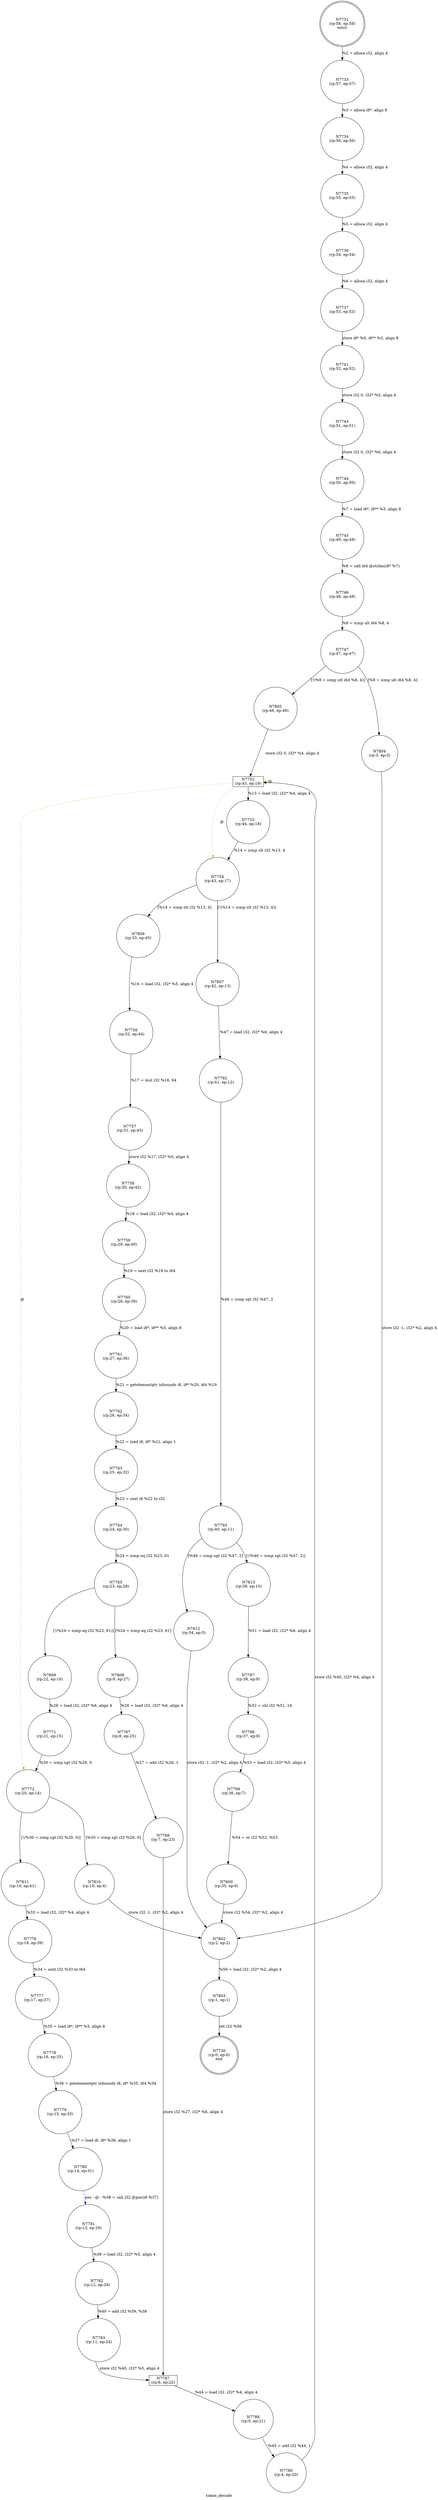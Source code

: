digraph token_decode {
label="token_decode"
7730 [label="N7730\n(rp:0, ep:0)\nexit", shape="doublecircle"]
7731 [label="N7731\n(rp:58, ep:58)\nentry", shape="doublecircle"]
7731 -> 7733 [label="%2 = alloca i32, align 4"]
7733 [label="N7733\n(rp:57, ep:57)", shape="circle"]
7733 -> 7734 [label="%3 = alloca i8*, align 8"]
7734 [label="N7734\n(rp:56, ep:56)", shape="circle"]
7734 -> 7735 [label="%4 = alloca i32, align 4"]
7735 [label="N7735\n(rp:55, ep:55)", shape="circle"]
7735 -> 7736 [label="%5 = alloca i32, align 4"]
7736 [label="N7736\n(rp:54, ep:54)", shape="circle"]
7736 -> 7737 [label="%6 = alloca i32, align 4"]
7737 [label="N7737\n(rp:53, ep:53)", shape="circle"]
7737 -> 7741 [label="store i8* %0, i8** %3, align 8"]
7741 [label="N7741\n(rp:52, ep:52)", shape="circle"]
7741 -> 7743 [label="store i32 0, i32* %5, align 4"]
7743 [label="N7743\n(rp:51, ep:51)", shape="circle"]
7743 -> 7744 [label="store i32 0, i32* %6, align 4"]
7744 [label="N7744\n(rp:50, ep:50)", shape="circle"]
7744 -> 7745 [label="%7 = load i8*, i8** %3, align 8"]
7745 [label="N7745\n(rp:49, ep:49)", shape="circle"]
7745 -> 7746 [label="%8 = call i64 @strlen(i8* %7)"]
7746 [label="N7746\n(rp:48, ep:48)", shape="circle"]
7746 -> 7747 [label="%9 = icmp ult i64 %8, 4"]
7747 [label="N7747\n(rp:47, ep:47)", shape="circle"]
7747 -> 7804 [label="[%9 = icmp ult i64 %8, 4]"]
7747 -> 7805 [label="[!(%9 = icmp ult i64 %8, 4)]"]
7752 [label="N7752\n(rp:45, ep:19)", shape="box"]
7752 -> 7753 [label="%13 = load i32, i32* %4, align 4"]
7752 -> 7752 [label="@", style="dashed", color="orange"]
7752 -> 7754 [label="@", style="dashed", color="orange"]
7752 -> 7772 [label="@", style="dashed", color="orange"]
7753 [label="N7753\n(rp:44, ep:18)", shape="circle"]
7753 -> 7754 [label="%14 = icmp slt i32 %13, 4"]
7754 [label="N7754\n(rp:43, ep:17)", shape="circle"]
7754 -> 7806 [label="[%14 = icmp slt i32 %13, 4]"]
7754 -> 7807 [label="[!(%14 = icmp slt i32 %13, 4)]"]
7756 [label="N7756\n(rp:32, ep:44)", shape="circle"]
7756 -> 7757 [label="%17 = mul i32 %16, 64"]
7757 [label="N7757\n(rp:31, ep:43)", shape="circle"]
7757 -> 7758 [label="store i32 %17, i32* %5, align 4"]
7758 [label="N7758\n(rp:30, ep:42)", shape="circle"]
7758 -> 7759 [label="%18 = load i32, i32* %4, align 4"]
7759 [label="N7759\n(rp:29, ep:40)", shape="circle"]
7759 -> 7760 [label="%19 = sext i32 %18 to i64"]
7760 [label="N7760\n(rp:28, ep:38)", shape="circle"]
7760 -> 7761 [label="%20 = load i8*, i8** %3, align 8"]
7761 [label="N7761\n(rp:27, ep:36)", shape="circle"]
7761 -> 7762 [label="%21 = getelementptr inbounds i8, i8* %20, i64 %19"]
7762 [label="N7762\n(rp:26, ep:34)", shape="circle"]
7762 -> 7763 [label="%22 = load i8, i8* %21, align 1"]
7763 [label="N7763\n(rp:25, ep:32)", shape="circle"]
7763 -> 7764 [label="%23 = sext i8 %22 to i32"]
7764 [label="N7764\n(rp:24, ep:30)", shape="circle"]
7764 -> 7765 [label="%24 = icmp eq i32 %23, 61"]
7765 [label="N7765\n(rp:23, ep:28)", shape="circle"]
7765 -> 7808 [label="[%24 = icmp eq i32 %23, 61]"]
7765 -> 7809 [label="[!(%24 = icmp eq i32 %23, 61)]"]
7767 [label="N7767\n(rp:8, ep:25)", shape="circle"]
7767 -> 7768 [label="%27 = add i32 %26, 1"]
7768 [label="N7768\n(rp:7, ep:23)", shape="circle"]
7768 -> 7787 [label="store i32 %27, i32* %6, align 4"]
7771 [label="N7771\n(rp:21, ep:15)", shape="circle"]
7771 -> 7772 [label="%30 = icmp sgt i32 %29, 0"]
7772 [label="N7772\n(rp:20, ep:14)", shape="circle"]
7772 -> 7810 [label="[%30 = icmp sgt i32 %29, 0]"]
7772 -> 7811 [label="[!(%30 = icmp sgt i32 %29, 0)]"]
7776 [label="N7776\n(rp:18, ep:39)", shape="circle"]
7776 -> 7777 [label="%34 = sext i32 %33 to i64"]
7777 [label="N7777\n(rp:17, ep:37)", shape="circle"]
7777 -> 7778 [label="%35 = load i8*, i8** %3, align 8"]
7778 [label="N7778\n(rp:16, ep:35)", shape="circle"]
7778 -> 7779 [label="%36 = getelementptr inbounds i8, i8* %35, i64 %34"]
7779 [label="N7779\n(rp:15, ep:33)", shape="circle"]
7779 -> 7780 [label="%37 = load i8, i8* %36, align 1"]
7780 [label="N7780\n(rp:14, ep:31)", shape="circle"]
7780 -> 7781 [label="pos --@-- %38 = call i32 @pos(i8 %37)", style="dashed", color="blue"]
7781 [label="N7781\n(rp:13, ep:29)", shape="circle"]
7781 -> 7782 [label="%39 = load i32, i32* %5, align 4"]
7782 [label="N7782\n(rp:12, ep:26)", shape="circle"]
7782 -> 7783 [label="%40 = add i32 %39, %38"]
7783 [label="N7783\n(rp:11, ep:24)", shape="circle"]
7783 -> 7787 [label="store i32 %40, i32* %5, align 4"]
7787 [label="N7787\n(rp:6, ep:22)", shape="box"]
7787 -> 7788 [label="%44 = load i32, i32* %4, align 4"]
7788 [label="N7788\n(rp:5, ep:21)", shape="circle"]
7788 -> 7789 [label="%45 = add i32 %44, 1"]
7789 [label="N7789\n(rp:4, ep:20)", shape="circle"]
7789 -> 7752 [label="store i32 %45, i32* %4, align 4"]
7792 [label="N7792\n(rp:41, ep:12)", shape="circle"]
7792 -> 7793 [label="%48 = icmp sgt i32 %47, 2"]
7793 [label="N7793\n(rp:40, ep:11)", shape="circle"]
7793 -> 7812 [label="[%48 = icmp sgt i32 %47, 2]"]
7793 -> 7813 [label="[!(%48 = icmp sgt i32 %47, 2)]"]
7797 [label="N7797\n(rp:38, ep:9)", shape="circle"]
7797 -> 7798 [label="%52 = shl i32 %51, 24"]
7798 [label="N7798\n(rp:37, ep:8)", shape="circle"]
7798 -> 7799 [label="%53 = load i32, i32* %5, align 4"]
7799 [label="N7799\n(rp:36, ep:7)", shape="circle"]
7799 -> 7800 [label="%54 = or i32 %52, %53"]
7800 [label="N7800\n(rp:35, ep:6)", shape="circle"]
7800 -> 7802 [label="store i32 %54, i32* %2, align 4"]
7802 [label="N7802\n(rp:2, ep:2)", shape="circle"]
7802 -> 7803 [label="%56 = load i32, i32* %2, align 4"]
7803 [label="N7803\n(rp:1, ep:1)", shape="circle"]
7803 -> 7730 [label="ret i32 %56"]
7804 [label="N7804\n(rp:3, ep:3)", shape="circle"]
7804 -> 7802 [label="store i32 -1, i32* %2, align 4"]
7805 [label="N7805\n(rp:46, ep:46)", shape="circle"]
7805 -> 7752 [label="store i32 0, i32* %4, align 4"]
7806 [label="N7806\n(rp:33, ep:45)", shape="circle"]
7806 -> 7756 [label="%16 = load i32, i32* %5, align 4"]
7807 [label="N7807\n(rp:42, ep:13)", shape="circle"]
7807 -> 7792 [label="%47 = load i32, i32* %6, align 4"]
7808 [label="N7808\n(rp:9, ep:27)", shape="circle"]
7808 -> 7767 [label="%26 = load i32, i32* %6, align 4"]
7809 [label="N7809\n(rp:22, ep:16)", shape="circle"]
7809 -> 7771 [label="%29 = load i32, i32* %6, align 4"]
7810 [label="N7810\n(rp:10, ep:4)", shape="circle"]
7810 -> 7802 [label="store i32 -1, i32* %2, align 4"]
7811 [label="N7811\n(rp:19, ep:41)", shape="circle"]
7811 -> 7776 [label="%33 = load i32, i32* %4, align 4"]
7812 [label="N7812\n(rp:34, ep:5)", shape="circle"]
7812 -> 7802 [label="store i32 -1, i32* %2, align 4"]
7813 [label="N7813\n(rp:39, ep:10)", shape="circle"]
7813 -> 7797 [label="%51 = load i32, i32* %6, align 4"]
}
